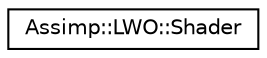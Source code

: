 digraph "Graphical Class Hierarchy"
{
  edge [fontname="Helvetica",fontsize="10",labelfontname="Helvetica",labelfontsize="10"];
  node [fontname="Helvetica",fontsize="10",shape=record];
  rankdir="LR";
  Node1 [label="Assimp::LWO::Shader",height=0.2,width=0.4,color="black", fillcolor="white", style="filled",URL="$struct_assimp_1_1_l_w_o_1_1_shader.html",tooltip="Data structure for a LWO file shader. "];
}
